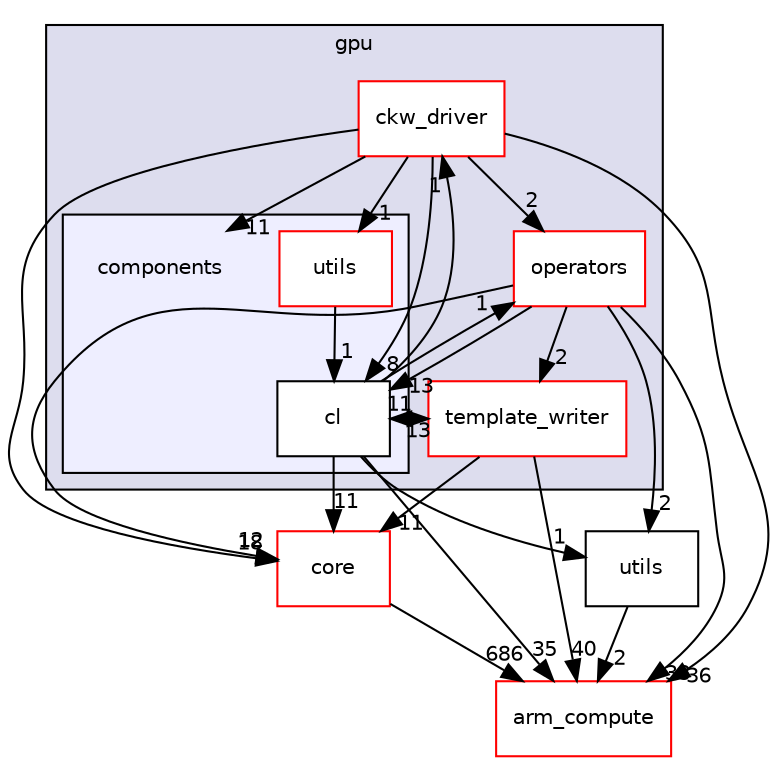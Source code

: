 digraph "src/dynamic_fusion/sketch/gpu/components" {
  compound=true
  node [ fontsize="10", fontname="Helvetica"];
  edge [ labelfontsize="10", labelfontname="Helvetica"];
  subgraph clusterdir_df94d166e0e6f49d063cb29fea25a88b {
    graph [ bgcolor="#ddddee", pencolor="black", label="gpu" fontname="Helvetica", fontsize="10", URL="dir_df94d166e0e6f49d063cb29fea25a88b.xhtml"]
  dir_09aab6a206c9d3717fe22866ebbc9576 [shape=box label="template_writer" fillcolor="white" style="filled" color="red" URL="dir_09aab6a206c9d3717fe22866ebbc9576.xhtml"];
  dir_41286eb82ab9bcc453374927cfc10252 [shape=box label="ckw_driver" fillcolor="white" style="filled" color="red" URL="dir_41286eb82ab9bcc453374927cfc10252.xhtml"];
  dir_6873a2afc4715a8a8ff813bcf2ca82fa [shape=box label="operators" fillcolor="white" style="filled" color="red" URL="dir_6873a2afc4715a8a8ff813bcf2ca82fa.xhtml"];
  subgraph clusterdir_2dfbec2966693e15f04cad1350ff3fc9 {
    graph [ bgcolor="#eeeeff", pencolor="black", label="" URL="dir_2dfbec2966693e15f04cad1350ff3fc9.xhtml"];
    dir_2dfbec2966693e15f04cad1350ff3fc9 [shape=plaintext label="components"];
  dir_1dfcd743a89af48c1ad7b4e490ecc755 [shape=box label="cl" fillcolor="white" style="filled" URL="dir_1dfcd743a89af48c1ad7b4e490ecc755.xhtml"];
  dir_93a630a30d2938cd8bec2a4b90b5d842 [shape=box label="utils" fillcolor="white" style="filled" color="red" URL="dir_93a630a30d2938cd8bec2a4b90b5d842.xhtml"];
  }
  }
  dir_214608ef36d61442cb2b0c1c4e9a7def [shape=box label="arm_compute" fillcolor="white" style="filled" color="red" URL="dir_214608ef36d61442cb2b0c1c4e9a7def.xhtml"];
  dir_8824b015e2d84b32c32abeb682f6ceb8 [shape=box label="utils" URL="dir_8824b015e2d84b32c32abeb682f6ceb8.xhtml"];
  dir_aebb8dcc11953d78e620bbef0b9e2183 [shape=box label="core" fillcolor="white" style="filled" color="red" URL="dir_aebb8dcc11953d78e620bbef0b9e2183.xhtml"];
  dir_6873a2afc4715a8a8ff813bcf2ca82fa->dir_09aab6a206c9d3717fe22866ebbc9576 [headlabel="2", labeldistance=1.5 headhref="dir_000511_000513.xhtml"];
  dir_6873a2afc4715a8a8ff813bcf2ca82fa->dir_1dfcd743a89af48c1ad7b4e490ecc755 [headlabel="13", labeldistance=1.5 headhref="dir_000511_000510.xhtml"];
  dir_6873a2afc4715a8a8ff813bcf2ca82fa->dir_214608ef36d61442cb2b0c1c4e9a7def [headlabel="38", labeldistance=1.5 headhref="dir_000511_000000.xhtml"];
  dir_6873a2afc4715a8a8ff813bcf2ca82fa->dir_8824b015e2d84b32c32abeb682f6ceb8 [headlabel="2", labeldistance=1.5 headhref="dir_000511_000034.xhtml"];
  dir_6873a2afc4715a8a8ff813bcf2ca82fa->dir_aebb8dcc11953d78e620bbef0b9e2183 [headlabel="12", labeldistance=1.5 headhref="dir_000511_000017.xhtml"];
  dir_93a630a30d2938cd8bec2a4b90b5d842->dir_1dfcd743a89af48c1ad7b4e490ecc755 [headlabel="1", labeldistance=1.5 headhref="dir_000508_000510.xhtml"];
  dir_8824b015e2d84b32c32abeb682f6ceb8->dir_214608ef36d61442cb2b0c1c4e9a7def [headlabel="2", labeldistance=1.5 headhref="dir_000034_000000.xhtml"];
  dir_1dfcd743a89af48c1ad7b4e490ecc755->dir_09aab6a206c9d3717fe22866ebbc9576 [headlabel="11", labeldistance=1.5 headhref="dir_000510_000513.xhtml"];
  dir_1dfcd743a89af48c1ad7b4e490ecc755->dir_214608ef36d61442cb2b0c1c4e9a7def [headlabel="35", labeldistance=1.5 headhref="dir_000510_000000.xhtml"];
  dir_1dfcd743a89af48c1ad7b4e490ecc755->dir_41286eb82ab9bcc453374927cfc10252 [headlabel="1", labeldistance=1.5 headhref="dir_000510_000504.xhtml"];
  dir_1dfcd743a89af48c1ad7b4e490ecc755->dir_6873a2afc4715a8a8ff813bcf2ca82fa [headlabel="1", labeldistance=1.5 headhref="dir_000510_000511.xhtml"];
  dir_1dfcd743a89af48c1ad7b4e490ecc755->dir_8824b015e2d84b32c32abeb682f6ceb8 [headlabel="1", labeldistance=1.5 headhref="dir_000510_000034.xhtml"];
  dir_1dfcd743a89af48c1ad7b4e490ecc755->dir_aebb8dcc11953d78e620bbef0b9e2183 [headlabel="11", labeldistance=1.5 headhref="dir_000510_000017.xhtml"];
  dir_aebb8dcc11953d78e620bbef0b9e2183->dir_214608ef36d61442cb2b0c1c4e9a7def [headlabel="686", labeldistance=1.5 headhref="dir_000017_000000.xhtml"];
  dir_09aab6a206c9d3717fe22866ebbc9576->dir_1dfcd743a89af48c1ad7b4e490ecc755 [headlabel="13", labeldistance=1.5 headhref="dir_000513_000510.xhtml"];
  dir_09aab6a206c9d3717fe22866ebbc9576->dir_214608ef36d61442cb2b0c1c4e9a7def [headlabel="40", labeldistance=1.5 headhref="dir_000513_000000.xhtml"];
  dir_09aab6a206c9d3717fe22866ebbc9576->dir_aebb8dcc11953d78e620bbef0b9e2183 [headlabel="11", labeldistance=1.5 headhref="dir_000513_000017.xhtml"];
  dir_41286eb82ab9bcc453374927cfc10252->dir_214608ef36d61442cb2b0c1c4e9a7def [headlabel="36", labeldistance=1.5 headhref="dir_000504_000000.xhtml"];
  dir_41286eb82ab9bcc453374927cfc10252->dir_2dfbec2966693e15f04cad1350ff3fc9 [headlabel="11", labeldistance=1.5 headhref="dir_000504_000023.xhtml"];
  dir_41286eb82ab9bcc453374927cfc10252->dir_aebb8dcc11953d78e620bbef0b9e2183 [headlabel="18", labeldistance=1.5 headhref="dir_000504_000017.xhtml"];
  dir_41286eb82ab9bcc453374927cfc10252->dir_1dfcd743a89af48c1ad7b4e490ecc755 [headlabel="8", labeldistance=1.5 headhref="dir_000504_000510.xhtml"];
  dir_41286eb82ab9bcc453374927cfc10252->dir_93a630a30d2938cd8bec2a4b90b5d842 [headlabel="1", labeldistance=1.5 headhref="dir_000504_000508.xhtml"];
  dir_41286eb82ab9bcc453374927cfc10252->dir_6873a2afc4715a8a8ff813bcf2ca82fa [headlabel="2", labeldistance=1.5 headhref="dir_000504_000511.xhtml"];
}
